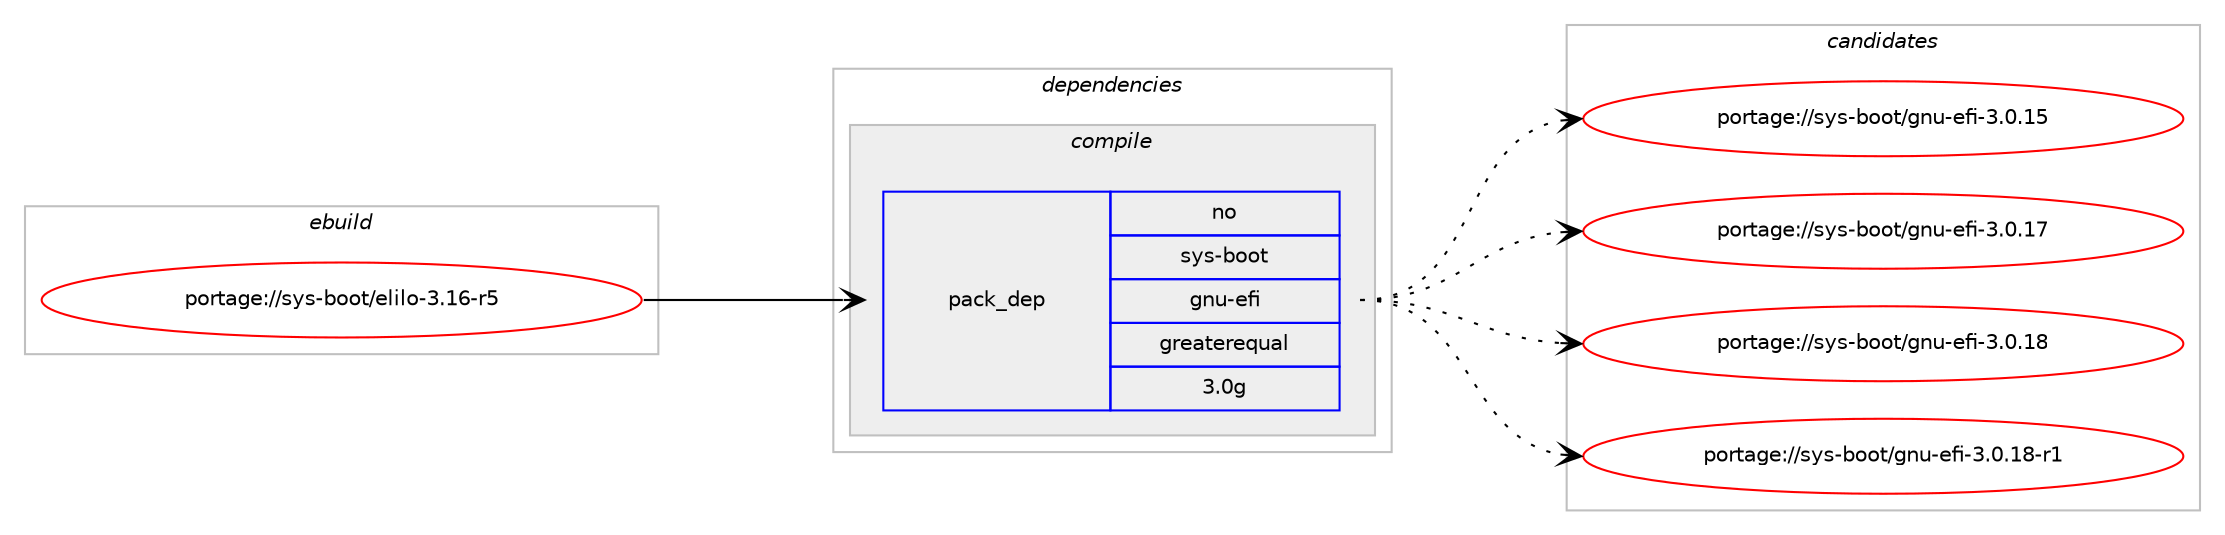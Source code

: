 digraph prolog {

# *************
# Graph options
# *************

newrank=true;
concentrate=true;
compound=true;
graph [rankdir=LR,fontname=Helvetica,fontsize=10,ranksep=1.5];#, ranksep=2.5, nodesep=0.2];
edge  [arrowhead=vee];
node  [fontname=Helvetica,fontsize=10];

# **********
# The ebuild
# **********

subgraph cluster_leftcol {
color=gray;
rank=same;
label=<<i>ebuild</i>>;
id [label="portage://sys-boot/elilo-3.16-r5", color=red, width=4, href="../sys-boot/elilo-3.16-r5.svg"];
}

# ****************
# The dependencies
# ****************

subgraph cluster_midcol {
color=gray;
label=<<i>dependencies</i>>;
subgraph cluster_compile {
fillcolor="#eeeeee";
style=filled;
label=<<i>compile</i>>;
# *** BEGIN UNKNOWN DEPENDENCY TYPE (TODO) ***
# id -> package_dependency(portage://sys-boot/elilo-3.16-r5,install,no,dev-util,patchutils,none,[,,],[],[])
# *** END UNKNOWN DEPENDENCY TYPE (TODO) ***

subgraph pack603 {
dependency1996 [label=<<TABLE BORDER="0" CELLBORDER="1" CELLSPACING="0" CELLPADDING="4" WIDTH="220"><TR><TD ROWSPAN="6" CELLPADDING="30">pack_dep</TD></TR><TR><TD WIDTH="110">no</TD></TR><TR><TD>sys-boot</TD></TR><TR><TD>gnu-efi</TD></TR><TR><TD>greaterequal</TD></TR><TR><TD>3.0g</TD></TR></TABLE>>, shape=none, color=blue];
}
id:e -> dependency1996:w [weight=20,style="solid",arrowhead="vee"];
}
subgraph cluster_compileandrun {
fillcolor="#eeeeee";
style=filled;
label=<<i>compile and run</i>>;
}
subgraph cluster_run {
fillcolor="#eeeeee";
style=filled;
label=<<i>run</i>>;
# *** BEGIN UNKNOWN DEPENDENCY TYPE (TODO) ***
# id -> package_dependency(portage://sys-boot/elilo-3.16-r5,run,no,sys-boot,efibootmgr,none,[,,],[],[])
# *** END UNKNOWN DEPENDENCY TYPE (TODO) ***

# *** BEGIN UNKNOWN DEPENDENCY TYPE (TODO) ***
# id -> package_dependency(portage://sys-boot/elilo-3.16-r5,run,no,sys-fs,dosfstools,none,[,,],[],[use(enable(compat),none)])
# *** END UNKNOWN DEPENDENCY TYPE (TODO) ***

}
}

# **************
# The candidates
# **************

subgraph cluster_choices {
rank=same;
color=gray;
label=<<i>candidates</i>>;

subgraph choice603 {
color=black;
nodesep=1;
choice1151211154598111111116471031101174510110210545514648464953 [label="portage://sys-boot/gnu-efi-3.0.15", color=red, width=4,href="../sys-boot/gnu-efi-3.0.15.svg"];
choice1151211154598111111116471031101174510110210545514648464955 [label="portage://sys-boot/gnu-efi-3.0.17", color=red, width=4,href="../sys-boot/gnu-efi-3.0.17.svg"];
choice1151211154598111111116471031101174510110210545514648464956 [label="portage://sys-boot/gnu-efi-3.0.18", color=red, width=4,href="../sys-boot/gnu-efi-3.0.18.svg"];
choice11512111545981111111164710311011745101102105455146484649564511449 [label="portage://sys-boot/gnu-efi-3.0.18-r1", color=red, width=4,href="../sys-boot/gnu-efi-3.0.18-r1.svg"];
dependency1996:e -> choice1151211154598111111116471031101174510110210545514648464953:w [style=dotted,weight="100"];
dependency1996:e -> choice1151211154598111111116471031101174510110210545514648464955:w [style=dotted,weight="100"];
dependency1996:e -> choice1151211154598111111116471031101174510110210545514648464956:w [style=dotted,weight="100"];
dependency1996:e -> choice11512111545981111111164710311011745101102105455146484649564511449:w [style=dotted,weight="100"];
}
}

}
